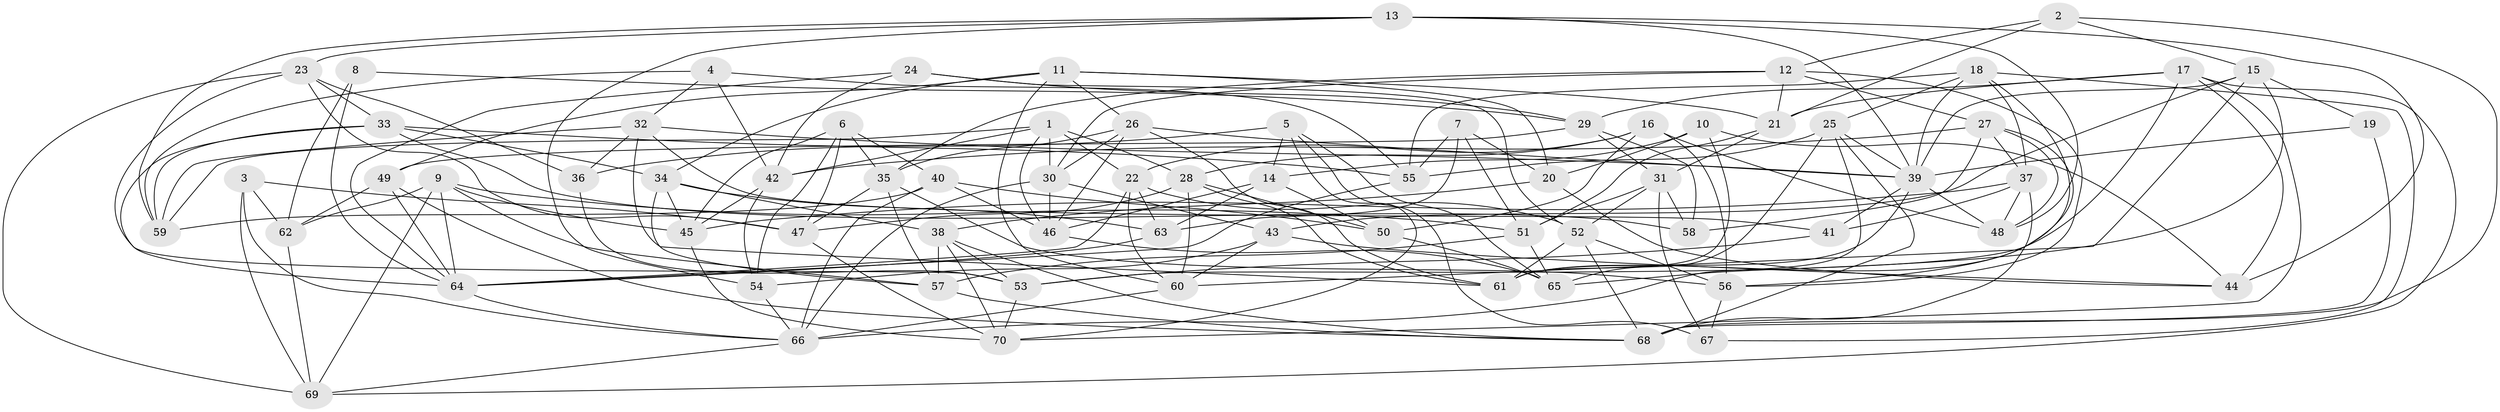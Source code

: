 // original degree distribution, {4: 1.0}
// Generated by graph-tools (version 1.1) at 2025/03/03/09/25 03:03:06]
// undirected, 70 vertices, 196 edges
graph export_dot {
graph [start="1"]
  node [color=gray90,style=filled];
  1;
  2;
  3;
  4;
  5;
  6;
  7;
  8;
  9;
  10;
  11;
  12;
  13;
  14;
  15;
  16;
  17;
  18;
  19;
  20;
  21;
  22;
  23;
  24;
  25;
  26;
  27;
  28;
  29;
  30;
  31;
  32;
  33;
  34;
  35;
  36;
  37;
  38;
  39;
  40;
  41;
  42;
  43;
  44;
  45;
  46;
  47;
  48;
  49;
  50;
  51;
  52;
  53;
  54;
  55;
  56;
  57;
  58;
  59;
  60;
  61;
  62;
  63;
  64;
  65;
  66;
  67;
  68;
  69;
  70;
  1 -- 22 [weight=1.0];
  1 -- 28 [weight=1.0];
  1 -- 30 [weight=1.0];
  1 -- 42 [weight=1.0];
  1 -- 46 [weight=1.0];
  1 -- 59 [weight=1.0];
  2 -- 12 [weight=1.0];
  2 -- 15 [weight=1.0];
  2 -- 21 [weight=1.0];
  2 -- 68 [weight=1.0];
  3 -- 47 [weight=1.0];
  3 -- 62 [weight=1.0];
  3 -- 66 [weight=1.0];
  3 -- 69 [weight=1.0];
  4 -- 32 [weight=1.0];
  4 -- 42 [weight=1.0];
  4 -- 55 [weight=1.0];
  4 -- 59 [weight=1.0];
  5 -- 14 [weight=2.0];
  5 -- 36 [weight=1.0];
  5 -- 65 [weight=1.0];
  5 -- 67 [weight=1.0];
  5 -- 70 [weight=1.0];
  6 -- 35 [weight=1.0];
  6 -- 40 [weight=1.0];
  6 -- 45 [weight=1.0];
  6 -- 47 [weight=1.0];
  6 -- 54 [weight=2.0];
  7 -- 20 [weight=1.0];
  7 -- 51 [weight=1.0];
  7 -- 55 [weight=1.0];
  7 -- 63 [weight=1.0];
  8 -- 29 [weight=1.0];
  8 -- 62 [weight=2.0];
  8 -- 64 [weight=1.0];
  9 -- 45 [weight=1.0];
  9 -- 51 [weight=1.0];
  9 -- 57 [weight=1.0];
  9 -- 62 [weight=1.0];
  9 -- 64 [weight=1.0];
  9 -- 69 [weight=1.0];
  10 -- 14 [weight=1.0];
  10 -- 20 [weight=2.0];
  10 -- 44 [weight=1.0];
  10 -- 61 [weight=2.0];
  11 -- 20 [weight=1.0];
  11 -- 21 [weight=1.0];
  11 -- 26 [weight=1.0];
  11 -- 34 [weight=1.0];
  11 -- 49 [weight=1.0];
  11 -- 60 [weight=1.0];
  12 -- 21 [weight=1.0];
  12 -- 27 [weight=1.0];
  12 -- 30 [weight=1.0];
  12 -- 35 [weight=1.0];
  12 -- 56 [weight=1.0];
  13 -- 23 [weight=1.0];
  13 -- 39 [weight=1.0];
  13 -- 44 [weight=1.0];
  13 -- 48 [weight=1.0];
  13 -- 54 [weight=1.0];
  13 -- 59 [weight=1.0];
  14 -- 46 [weight=1.0];
  14 -- 50 [weight=1.0];
  14 -- 63 [weight=1.0];
  15 -- 19 [weight=1.0];
  15 -- 39 [weight=1.0];
  15 -- 43 [weight=1.0];
  15 -- 60 [weight=1.0];
  15 -- 65 [weight=1.0];
  16 -- 22 [weight=1.0];
  16 -- 28 [weight=1.0];
  16 -- 48 [weight=2.0];
  16 -- 50 [weight=1.0];
  16 -- 56 [weight=1.0];
  17 -- 21 [weight=1.0];
  17 -- 29 [weight=1.0];
  17 -- 44 [weight=1.0];
  17 -- 53 [weight=1.0];
  17 -- 69 [weight=1.0];
  17 -- 70 [weight=1.0];
  18 -- 25 [weight=1.0];
  18 -- 37 [weight=1.0];
  18 -- 39 [weight=1.0];
  18 -- 55 [weight=1.0];
  18 -- 61 [weight=1.0];
  18 -- 67 [weight=1.0];
  19 -- 39 [weight=1.0];
  19 -- 68 [weight=2.0];
  20 -- 38 [weight=1.0];
  20 -- 44 [weight=1.0];
  21 -- 31 [weight=1.0];
  21 -- 51 [weight=1.0];
  22 -- 52 [weight=1.0];
  22 -- 60 [weight=1.0];
  22 -- 63 [weight=2.0];
  22 -- 64 [weight=2.0];
  23 -- 33 [weight=1.0];
  23 -- 36 [weight=1.0];
  23 -- 47 [weight=1.0];
  23 -- 53 [weight=1.0];
  23 -- 69 [weight=1.0];
  24 -- 29 [weight=1.0];
  24 -- 42 [weight=1.0];
  24 -- 52 [weight=1.0];
  24 -- 64 [weight=1.0];
  25 -- 39 [weight=1.0];
  25 -- 55 [weight=1.0];
  25 -- 65 [weight=1.0];
  25 -- 66 [weight=1.0];
  25 -- 68 [weight=1.0];
  26 -- 30 [weight=1.0];
  26 -- 35 [weight=1.0];
  26 -- 39 [weight=1.0];
  26 -- 46 [weight=1.0];
  26 -- 61 [weight=1.0];
  27 -- 37 [weight=1.0];
  27 -- 42 [weight=1.0];
  27 -- 48 [weight=1.0];
  27 -- 56 [weight=1.0];
  27 -- 58 [weight=1.0];
  28 -- 47 [weight=1.0];
  28 -- 50 [weight=1.0];
  28 -- 60 [weight=1.0];
  28 -- 61 [weight=1.0];
  29 -- 31 [weight=1.0];
  29 -- 49 [weight=1.0];
  29 -- 58 [weight=1.0];
  30 -- 43 [weight=1.0];
  30 -- 46 [weight=1.0];
  30 -- 66 [weight=1.0];
  31 -- 51 [weight=1.0];
  31 -- 52 [weight=1.0];
  31 -- 58 [weight=1.0];
  31 -- 67 [weight=1.0];
  32 -- 36 [weight=1.0];
  32 -- 39 [weight=1.0];
  32 -- 41 [weight=1.0];
  32 -- 59 [weight=1.0];
  32 -- 61 [weight=1.0];
  33 -- 34 [weight=1.0];
  33 -- 55 [weight=1.0];
  33 -- 58 [weight=1.0];
  33 -- 59 [weight=1.0];
  33 -- 64 [weight=1.0];
  34 -- 38 [weight=1.0];
  34 -- 45 [weight=1.0];
  34 -- 57 [weight=1.0];
  34 -- 63 [weight=1.0];
  35 -- 47 [weight=1.0];
  35 -- 56 [weight=1.0];
  35 -- 57 [weight=1.0];
  36 -- 53 [weight=1.0];
  37 -- 41 [weight=1.0];
  37 -- 45 [weight=1.0];
  37 -- 48 [weight=1.0];
  37 -- 68 [weight=1.0];
  38 -- 53 [weight=1.0];
  38 -- 57 [weight=1.0];
  38 -- 68 [weight=1.0];
  38 -- 70 [weight=1.0];
  39 -- 41 [weight=1.0];
  39 -- 48 [weight=1.0];
  39 -- 61 [weight=1.0];
  40 -- 46 [weight=1.0];
  40 -- 50 [weight=2.0];
  40 -- 59 [weight=1.0];
  40 -- 66 [weight=1.0];
  41 -- 53 [weight=1.0];
  42 -- 45 [weight=1.0];
  42 -- 54 [weight=1.0];
  43 -- 44 [weight=2.0];
  43 -- 54 [weight=1.0];
  43 -- 60 [weight=1.0];
  45 -- 70 [weight=1.0];
  46 -- 65 [weight=1.0];
  47 -- 70 [weight=1.0];
  49 -- 62 [weight=1.0];
  49 -- 64 [weight=1.0];
  49 -- 68 [weight=2.0];
  50 -- 65 [weight=1.0];
  51 -- 57 [weight=1.0];
  51 -- 65 [weight=1.0];
  52 -- 56 [weight=1.0];
  52 -- 61 [weight=1.0];
  52 -- 68 [weight=1.0];
  53 -- 70 [weight=1.0];
  54 -- 66 [weight=1.0];
  55 -- 64 [weight=1.0];
  56 -- 67 [weight=1.0];
  57 -- 68 [weight=1.0];
  60 -- 66 [weight=1.0];
  62 -- 69 [weight=1.0];
  63 -- 64 [weight=1.0];
  64 -- 66 [weight=1.0];
  66 -- 69 [weight=1.0];
}
